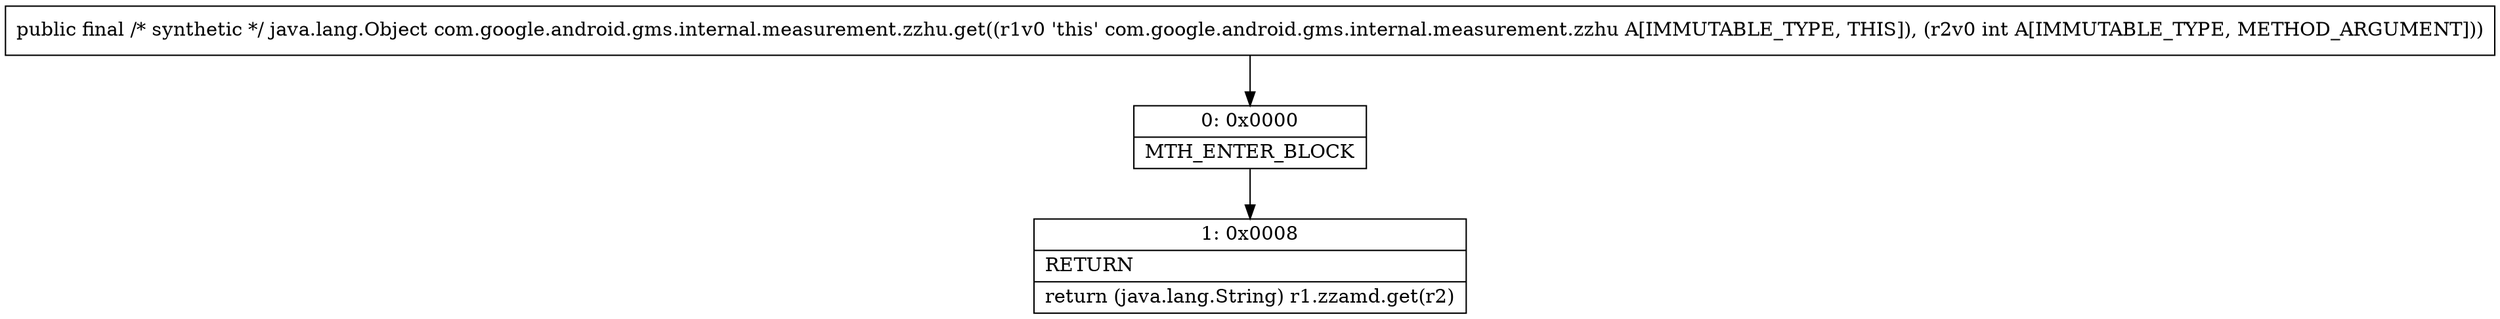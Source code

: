 digraph "CFG forcom.google.android.gms.internal.measurement.zzhu.get(I)Ljava\/lang\/Object;" {
Node_0 [shape=record,label="{0\:\ 0x0000|MTH_ENTER_BLOCK\l}"];
Node_1 [shape=record,label="{1\:\ 0x0008|RETURN\l|return (java.lang.String) r1.zzamd.get(r2)\l}"];
MethodNode[shape=record,label="{public final \/* synthetic *\/ java.lang.Object com.google.android.gms.internal.measurement.zzhu.get((r1v0 'this' com.google.android.gms.internal.measurement.zzhu A[IMMUTABLE_TYPE, THIS]), (r2v0 int A[IMMUTABLE_TYPE, METHOD_ARGUMENT])) }"];
MethodNode -> Node_0;
Node_0 -> Node_1;
}

